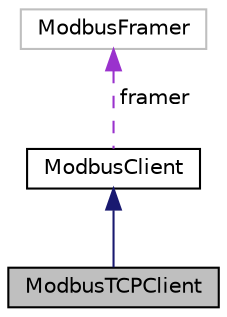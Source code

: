 digraph "ModbusTCPClient"
{
 // LATEX_PDF_SIZE
  edge [fontname="Helvetica",fontsize="10",labelfontname="Helvetica",labelfontsize="10"];
  node [fontname="Helvetica",fontsize="10",shape=record];
  Node1 [label="ModbusTCPClient",height=0.2,width=0.4,color="black", fillcolor="grey75", style="filled", fontcolor="black",tooltip=" "];
  Node2 -> Node1 [dir="back",color="midnightblue",fontsize="10",style="solid",fontname="Helvetica"];
  Node2 [label="ModbusClient",height=0.2,width=0.4,color="black", fillcolor="white", style="filled",URL="$class_modbus_client.html",tooltip=" "];
  Node3 -> Node2 [dir="back",color="darkorchid3",fontsize="10",style="dashed",label=" framer" ,fontname="Helvetica"];
  Node3 [label="ModbusFramer",height=0.2,width=0.4,color="grey75", fillcolor="white", style="filled",tooltip=" "];
}
